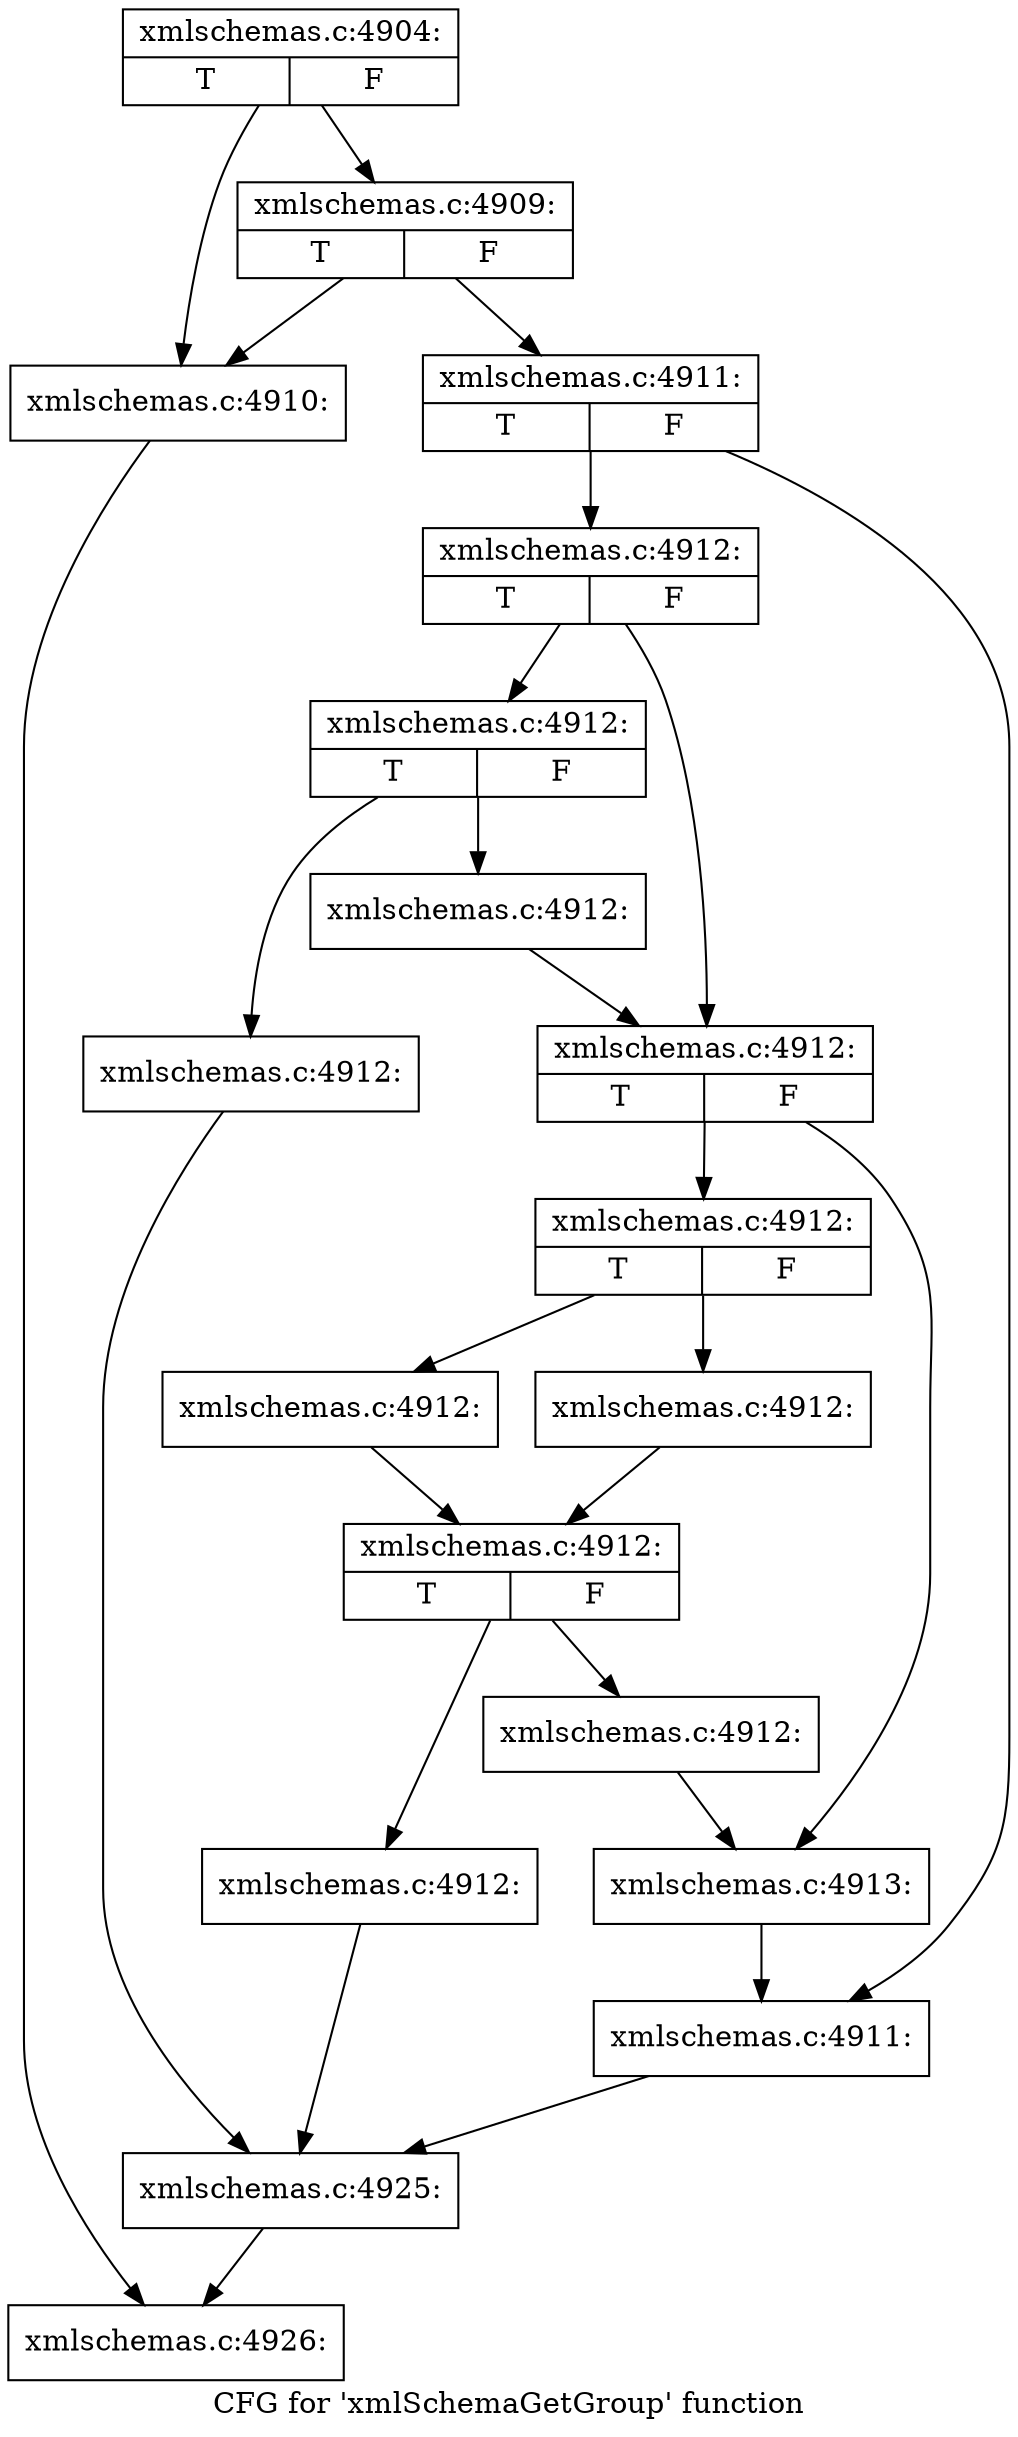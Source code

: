 digraph "CFG for 'xmlSchemaGetGroup' function" {
	label="CFG for 'xmlSchemaGetGroup' function";

	Node0x5095e20 [shape=record,label="{xmlschemas.c:4904:|{<s0>T|<s1>F}}"];
	Node0x5095e20 -> Node0x5098420;
	Node0x5095e20 -> Node0x50984c0;
	Node0x50984c0 [shape=record,label="{xmlschemas.c:4909:|{<s0>T|<s1>F}}"];
	Node0x50984c0 -> Node0x5098420;
	Node0x50984c0 -> Node0x5098470;
	Node0x5098420 [shape=record,label="{xmlschemas.c:4910:}"];
	Node0x5098420 -> Node0x5095830;
	Node0x5098470 [shape=record,label="{xmlschemas.c:4911:|{<s0>T|<s1>F}}"];
	Node0x5098470 -> Node0x5098b80;
	Node0x5098470 -> Node0x5098bd0;
	Node0x5098b80 [shape=record,label="{xmlschemas.c:4912:|{<s0>T|<s1>F}}"];
	Node0x5098b80 -> Node0x5098f60;
	Node0x5098b80 -> Node0x5098fb0;
	Node0x5098f60 [shape=record,label="{xmlschemas.c:4912:|{<s0>T|<s1>F}}"];
	Node0x5098f60 -> Node0x5099730;
	Node0x5098f60 -> Node0x5099780;
	Node0x5099730 [shape=record,label="{xmlschemas.c:4912:}"];
	Node0x5099730 -> Node0x50998e0;
	Node0x5099780 [shape=record,label="{xmlschemas.c:4912:}"];
	Node0x5099780 -> Node0x5098fb0;
	Node0x5098fb0 [shape=record,label="{xmlschemas.c:4912:|{<s0>T|<s1>F}}"];
	Node0x5098fb0 -> Node0x509a2d0;
	Node0x5098fb0 -> Node0x509a320;
	Node0x509a2d0 [shape=record,label="{xmlschemas.c:4912:|{<s0>T|<s1>F}}"];
	Node0x509a2d0 -> Node0x509aa20;
	Node0x509a2d0 -> Node0x509aac0;
	Node0x509aa20 [shape=record,label="{xmlschemas.c:4912:}"];
	Node0x509aa20 -> Node0x509aa70;
	Node0x509aac0 [shape=record,label="{xmlschemas.c:4912:}"];
	Node0x509aac0 -> Node0x509aa70;
	Node0x509aa70 [shape=record,label="{xmlschemas.c:4912:|{<s0>T|<s1>F}}"];
	Node0x509aa70 -> Node0x509b3a0;
	Node0x509aa70 -> Node0x509b3f0;
	Node0x509b3a0 [shape=record,label="{xmlschemas.c:4912:}"];
	Node0x509b3a0 -> Node0x50998e0;
	Node0x509b3f0 [shape=record,label="{xmlschemas.c:4912:}"];
	Node0x509b3f0 -> Node0x509a320;
	Node0x509a320 [shape=record,label="{xmlschemas.c:4913:}"];
	Node0x509a320 -> Node0x5098bd0;
	Node0x5098bd0 [shape=record,label="{xmlschemas.c:4911:}"];
	Node0x5098bd0 -> Node0x50998e0;
	Node0x50998e0 [shape=record,label="{xmlschemas.c:4925:}"];
	Node0x50998e0 -> Node0x5095830;
	Node0x5095830 [shape=record,label="{xmlschemas.c:4926:}"];
}
